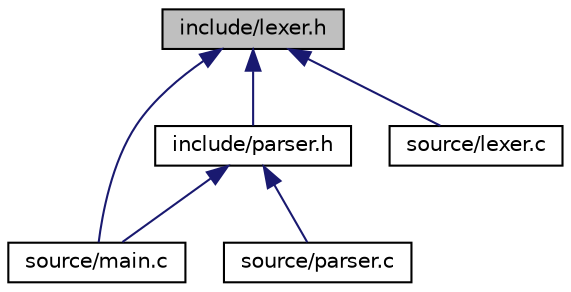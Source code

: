 digraph "include/lexer.h"
{
 // LATEX_PDF_SIZE
  bgcolor="transparent";
  edge [fontname="Helvetica",fontsize="10",labelfontname="Helvetica",labelfontsize="10"];
  node [fontname="Helvetica",fontsize="10",shape=record];
  Node1 [label="include/lexer.h",height=0.2,width=0.4,color="black", fillcolor="grey75", style="filled", fontcolor="black",tooltip=" "];
  Node1 -> Node2 [dir="back",color="midnightblue",fontsize="10",style="solid",fontname="Helvetica"];
  Node2 [label="include/parser.h",height=0.2,width=0.4,color="black",URL="$d5/d36/parser_8h.html",tooltip=" "];
  Node2 -> Node3 [dir="back",color="midnightblue",fontsize="10",style="solid",fontname="Helvetica"];
  Node3 [label="source/main.c",height=0.2,width=0.4,color="black",URL="$d0/d29/main_8c.html",tooltip=" "];
  Node2 -> Node4 [dir="back",color="midnightblue",fontsize="10",style="solid",fontname="Helvetica"];
  Node4 [label="source/parser.c",height=0.2,width=0.4,color="black",URL="$d2/d72/parser_8c.html",tooltip=" "];
  Node1 -> Node5 [dir="back",color="midnightblue",fontsize="10",style="solid",fontname="Helvetica"];
  Node5 [label="source/lexer.c",height=0.2,width=0.4,color="black",URL="$d8/d33/lexer_8c.html",tooltip=" "];
  Node1 -> Node3 [dir="back",color="midnightblue",fontsize="10",style="solid",fontname="Helvetica"];
}
